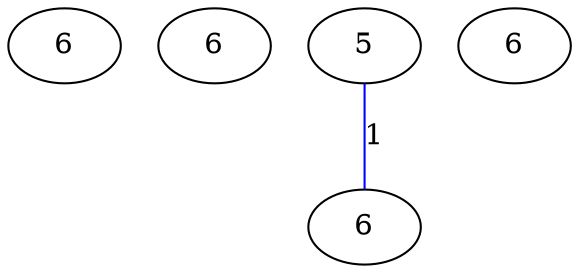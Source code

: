 graph G {
	0 [label="6"];
	1 [label="6"];
	2 [label="5"];
	3 [label="6"];
	4 [label="6"];
	2 -- 3 [label="1", color=blue];
}